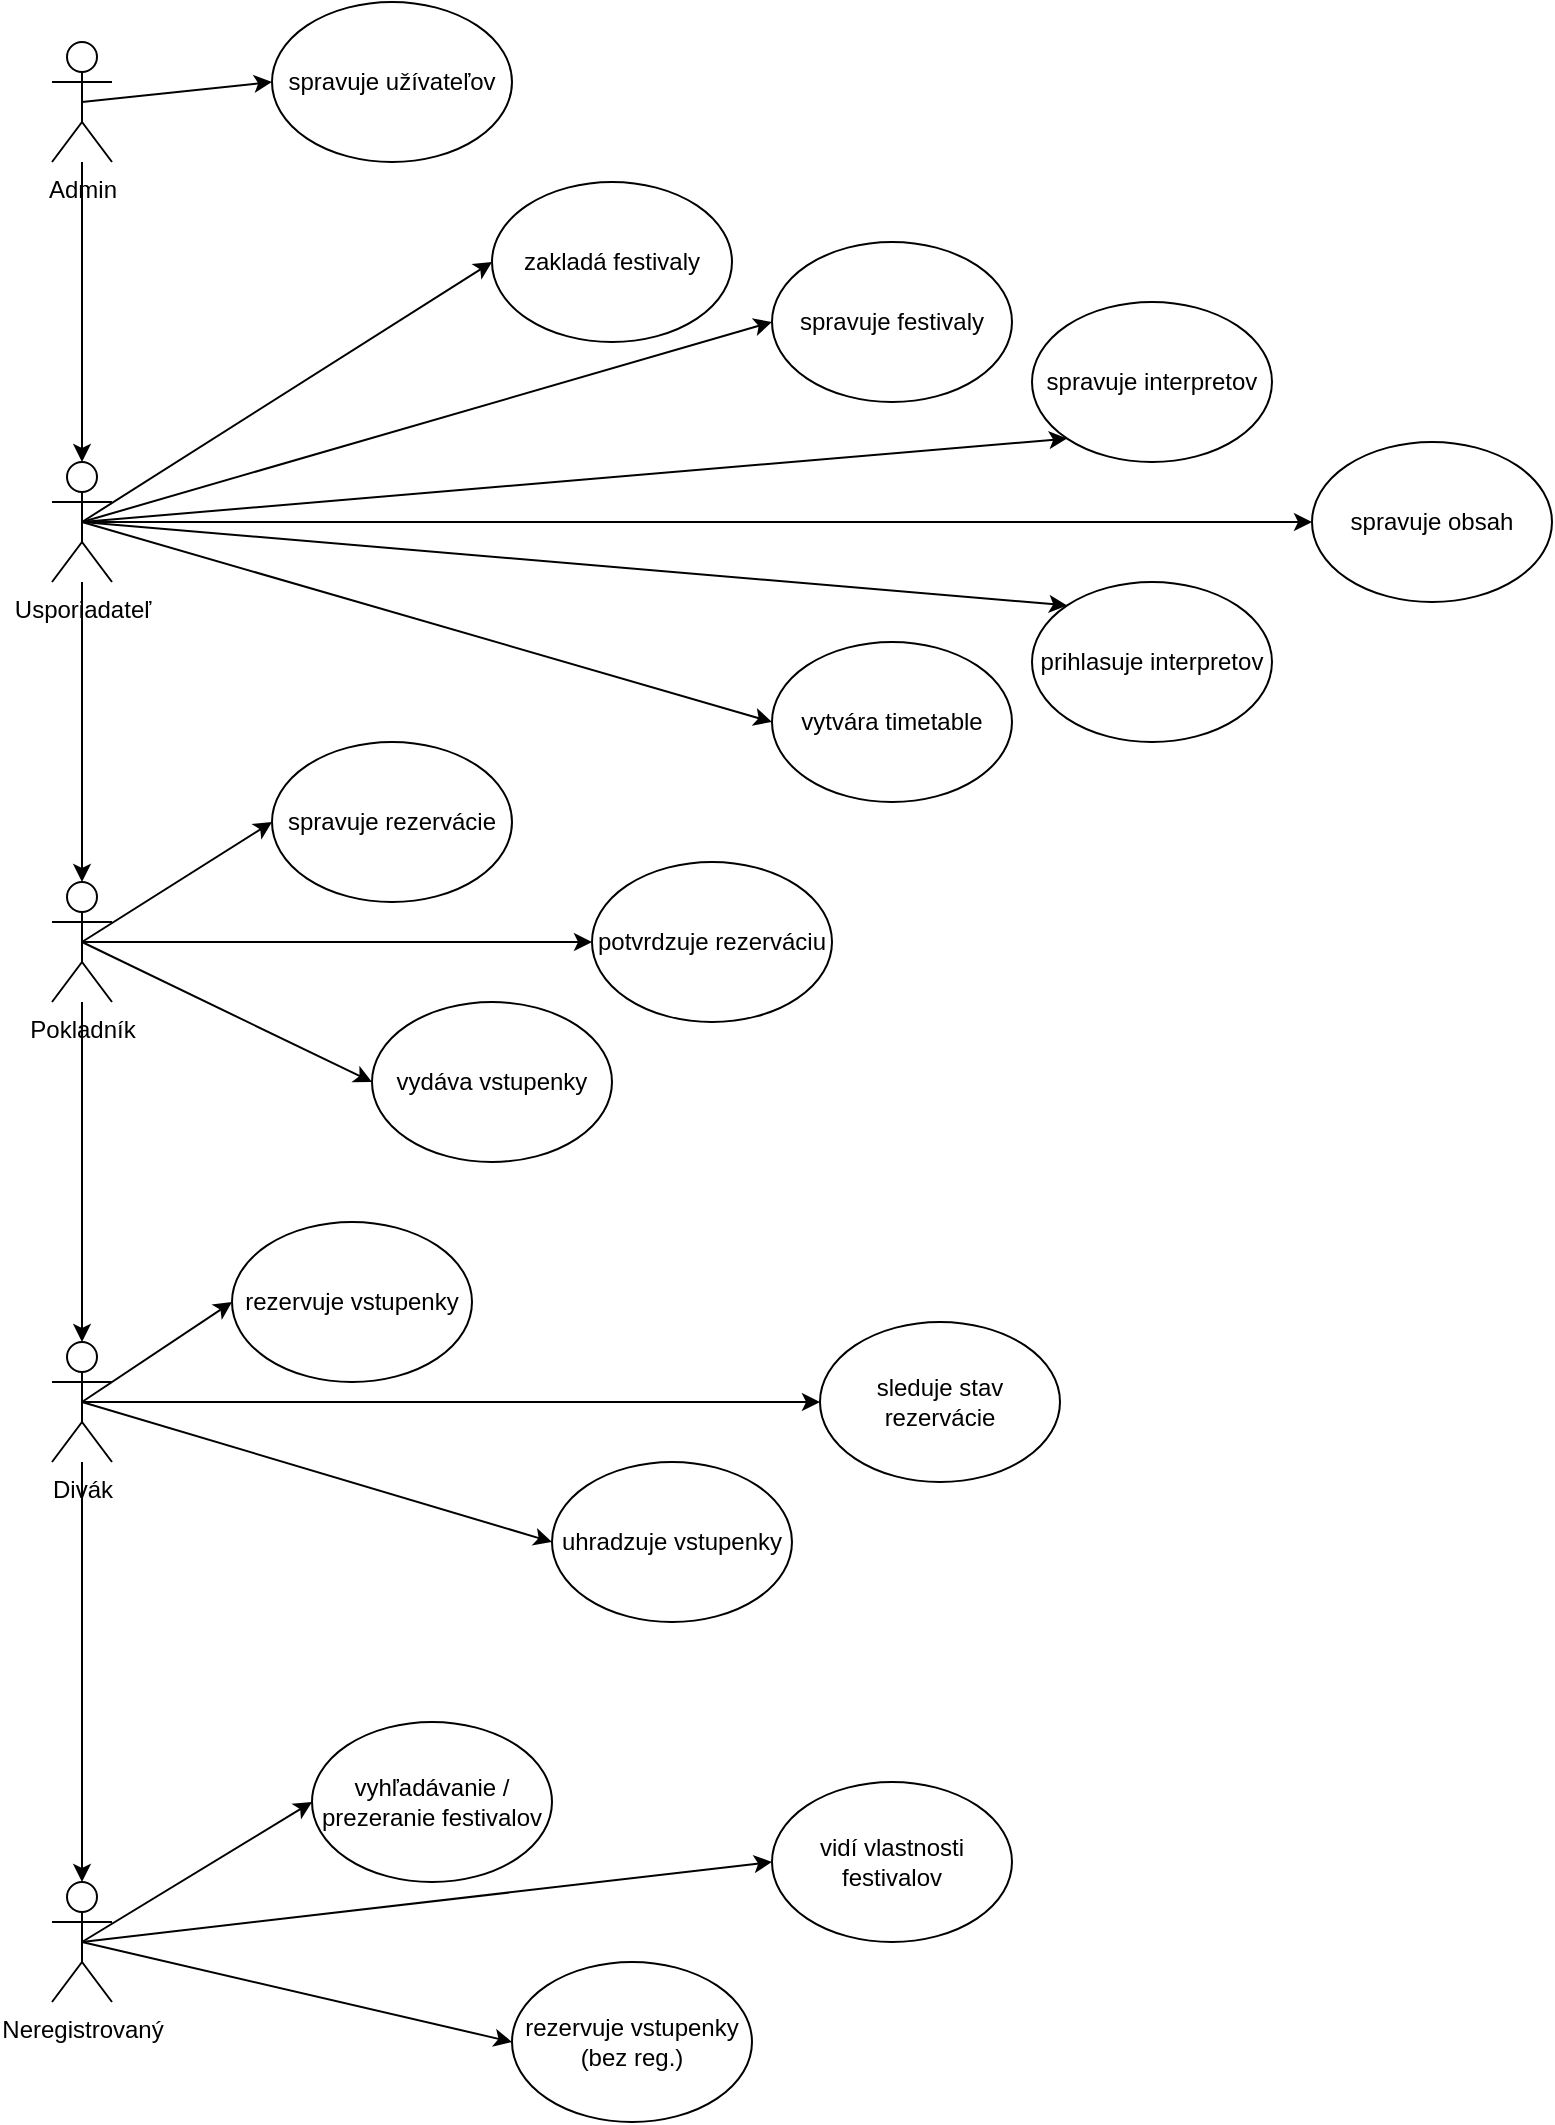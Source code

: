 <mxfile version="13.8.5" type="device"><diagram id="Pc1z17wOpfvseOKMmS9q" name="Page-1"><mxGraphModel dx="1038" dy="548" grid="1" gridSize="10" guides="1" tooltips="1" connect="1" arrows="1" fold="1" page="1" pageScale="1" pageWidth="827" pageHeight="1169" math="0" shadow="0"><root><mxCell id="0"/><mxCell id="1" parent="0"/><mxCell id="-QbpPc_0r6DrNwirUs4Q-11" style="edgeStyle=orthogonalEdgeStyle;rounded=0;orthogonalLoop=1;jettySize=auto;html=1;entryX=0.5;entryY=0;entryDx=0;entryDy=0;entryPerimeter=0;" edge="1" parent="1" source="-QbpPc_0r6DrNwirUs4Q-1" target="-QbpPc_0r6DrNwirUs4Q-2"><mxGeometry relative="1" as="geometry"/></mxCell><mxCell id="-QbpPc_0r6DrNwirUs4Q-31" style="edgeStyle=none;rounded=0;jumpStyle=none;orthogonalLoop=1;jettySize=auto;html=1;exitX=0.5;exitY=0.5;exitDx=0;exitDy=0;exitPerimeter=0;entryX=0;entryY=0.5;entryDx=0;entryDy=0;" edge="1" parent="1" source="-QbpPc_0r6DrNwirUs4Q-1" target="-QbpPc_0r6DrNwirUs4Q-8"><mxGeometry relative="1" as="geometry"/></mxCell><mxCell id="-QbpPc_0r6DrNwirUs4Q-1" value="Admin" style="shape=umlActor;verticalLabelPosition=bottom;verticalAlign=top;html=1;outlineConnect=0;" vertex="1" parent="1"><mxGeometry x="30" y="40" width="30" height="60" as="geometry"/></mxCell><mxCell id="-QbpPc_0r6DrNwirUs4Q-12" style="edgeStyle=orthogonalEdgeStyle;rounded=0;orthogonalLoop=1;jettySize=auto;html=1;entryX=0.5;entryY=0;entryDx=0;entryDy=0;entryPerimeter=0;" edge="1" parent="1" source="-QbpPc_0r6DrNwirUs4Q-2" target="-QbpPc_0r6DrNwirUs4Q-3"><mxGeometry relative="1" as="geometry"/></mxCell><mxCell id="-QbpPc_0r6DrNwirUs4Q-25" style="rounded=0;orthogonalLoop=1;jettySize=auto;html=1;exitX=0.5;exitY=0.5;exitDx=0;exitDy=0;exitPerimeter=0;entryX=0;entryY=0.5;entryDx=0;entryDy=0;jumpStyle=none;" edge="1" parent="1" source="-QbpPc_0r6DrNwirUs4Q-2" target="-QbpPc_0r6DrNwirUs4Q-15"><mxGeometry relative="1" as="geometry"/></mxCell><mxCell id="-QbpPc_0r6DrNwirUs4Q-26" style="edgeStyle=none;rounded=0;jumpStyle=none;orthogonalLoop=1;jettySize=auto;html=1;exitX=0.5;exitY=0.5;exitDx=0;exitDy=0;exitPerimeter=0;entryX=0;entryY=0.5;entryDx=0;entryDy=0;" edge="1" parent="1" source="-QbpPc_0r6DrNwirUs4Q-2" target="-QbpPc_0r6DrNwirUs4Q-16"><mxGeometry relative="1" as="geometry"/></mxCell><mxCell id="-QbpPc_0r6DrNwirUs4Q-27" style="edgeStyle=none;rounded=0;jumpStyle=none;orthogonalLoop=1;jettySize=auto;html=1;exitX=0.5;exitY=0.5;exitDx=0;exitDy=0;exitPerimeter=0;entryX=0;entryY=1;entryDx=0;entryDy=0;" edge="1" parent="1" source="-QbpPc_0r6DrNwirUs4Q-2" target="-QbpPc_0r6DrNwirUs4Q-17"><mxGeometry relative="1" as="geometry"/></mxCell><mxCell id="-QbpPc_0r6DrNwirUs4Q-28" style="edgeStyle=none;rounded=0;jumpStyle=none;orthogonalLoop=1;jettySize=auto;html=1;exitX=0.5;exitY=0.5;exitDx=0;exitDy=0;exitPerimeter=0;entryX=0;entryY=0.5;entryDx=0;entryDy=0;" edge="1" parent="1" source="-QbpPc_0r6DrNwirUs4Q-2" target="-QbpPc_0r6DrNwirUs4Q-19"><mxGeometry relative="1" as="geometry"/></mxCell><mxCell id="-QbpPc_0r6DrNwirUs4Q-29" style="edgeStyle=none;rounded=0;jumpStyle=none;orthogonalLoop=1;jettySize=auto;html=1;exitX=0.5;exitY=0.5;exitDx=0;exitDy=0;exitPerimeter=0;entryX=0;entryY=0;entryDx=0;entryDy=0;" edge="1" parent="1" source="-QbpPc_0r6DrNwirUs4Q-2" target="-QbpPc_0r6DrNwirUs4Q-20"><mxGeometry relative="1" as="geometry"/></mxCell><mxCell id="-QbpPc_0r6DrNwirUs4Q-30" style="edgeStyle=none;rounded=0;jumpStyle=none;orthogonalLoop=1;jettySize=auto;html=1;exitX=0.5;exitY=0.5;exitDx=0;exitDy=0;exitPerimeter=0;entryX=0;entryY=0.5;entryDx=0;entryDy=0;" edge="1" parent="1" source="-QbpPc_0r6DrNwirUs4Q-2" target="-QbpPc_0r6DrNwirUs4Q-21"><mxGeometry relative="1" as="geometry"/></mxCell><mxCell id="-QbpPc_0r6DrNwirUs4Q-2" value="Usporiadateľ" style="shape=umlActor;verticalLabelPosition=bottom;verticalAlign=top;html=1;outlineConnect=0;" vertex="1" parent="1"><mxGeometry x="30" y="250" width="30" height="60" as="geometry"/></mxCell><mxCell id="-QbpPc_0r6DrNwirUs4Q-13" style="edgeStyle=orthogonalEdgeStyle;rounded=0;orthogonalLoop=1;jettySize=auto;html=1;entryX=0.5;entryY=0;entryDx=0;entryDy=0;entryPerimeter=0;" edge="1" parent="1" source="-QbpPc_0r6DrNwirUs4Q-3" target="-QbpPc_0r6DrNwirUs4Q-4"><mxGeometry relative="1" as="geometry"/></mxCell><mxCell id="-QbpPc_0r6DrNwirUs4Q-32" style="edgeStyle=none;rounded=0;jumpStyle=none;orthogonalLoop=1;jettySize=auto;html=1;exitX=0.5;exitY=0.5;exitDx=0;exitDy=0;exitPerimeter=0;entryX=0;entryY=0.5;entryDx=0;entryDy=0;" edge="1" parent="1" source="-QbpPc_0r6DrNwirUs4Q-3" target="-QbpPc_0r6DrNwirUs4Q-22"><mxGeometry relative="1" as="geometry"/></mxCell><mxCell id="-QbpPc_0r6DrNwirUs4Q-33" style="edgeStyle=none;rounded=0;jumpStyle=none;orthogonalLoop=1;jettySize=auto;html=1;exitX=0.5;exitY=0.5;exitDx=0;exitDy=0;exitPerimeter=0;entryX=0;entryY=0.5;entryDx=0;entryDy=0;" edge="1" parent="1" source="-QbpPc_0r6DrNwirUs4Q-3" target="-QbpPc_0r6DrNwirUs4Q-23"><mxGeometry relative="1" as="geometry"/></mxCell><mxCell id="-QbpPc_0r6DrNwirUs4Q-34" style="edgeStyle=none;rounded=0;jumpStyle=none;orthogonalLoop=1;jettySize=auto;html=1;exitX=0.5;exitY=0.5;exitDx=0;exitDy=0;exitPerimeter=0;entryX=0;entryY=0.5;entryDx=0;entryDy=0;" edge="1" parent="1" source="-QbpPc_0r6DrNwirUs4Q-3" target="-QbpPc_0r6DrNwirUs4Q-24"><mxGeometry relative="1" as="geometry"/></mxCell><mxCell id="-QbpPc_0r6DrNwirUs4Q-3" value="Pokladník" style="shape=umlActor;verticalLabelPosition=bottom;verticalAlign=top;html=1;outlineConnect=0;" vertex="1" parent="1"><mxGeometry x="30" y="460" width="30" height="60" as="geometry"/></mxCell><mxCell id="-QbpPc_0r6DrNwirUs4Q-14" style="edgeStyle=orthogonalEdgeStyle;rounded=0;orthogonalLoop=1;jettySize=auto;html=1;entryX=0.5;entryY=0;entryDx=0;entryDy=0;entryPerimeter=0;" edge="1" parent="1" source="-QbpPc_0r6DrNwirUs4Q-4" target="-QbpPc_0r6DrNwirUs4Q-5"><mxGeometry relative="1" as="geometry"/></mxCell><mxCell id="-QbpPc_0r6DrNwirUs4Q-36" style="edgeStyle=none;rounded=0;jumpStyle=none;orthogonalLoop=1;jettySize=auto;html=1;exitX=0.5;exitY=0.5;exitDx=0;exitDy=0;exitPerimeter=0;entryX=0;entryY=0.5;entryDx=0;entryDy=0;" edge="1" parent="1" source="-QbpPc_0r6DrNwirUs4Q-4" target="-QbpPc_0r6DrNwirUs4Q-35"><mxGeometry relative="1" as="geometry"/></mxCell><mxCell id="-QbpPc_0r6DrNwirUs4Q-39" style="edgeStyle=none;rounded=0;jumpStyle=none;orthogonalLoop=1;jettySize=auto;html=1;exitX=0.5;exitY=0.5;exitDx=0;exitDy=0;exitPerimeter=0;entryX=0;entryY=0.5;entryDx=0;entryDy=0;" edge="1" parent="1" source="-QbpPc_0r6DrNwirUs4Q-4" target="-QbpPc_0r6DrNwirUs4Q-37"><mxGeometry relative="1" as="geometry"/></mxCell><mxCell id="-QbpPc_0r6DrNwirUs4Q-41" style="edgeStyle=none;rounded=0;jumpStyle=none;orthogonalLoop=1;jettySize=auto;html=1;exitX=0.5;exitY=0.5;exitDx=0;exitDy=0;exitPerimeter=0;entryX=0;entryY=0.5;entryDx=0;entryDy=0;" edge="1" parent="1" source="-QbpPc_0r6DrNwirUs4Q-4" target="-QbpPc_0r6DrNwirUs4Q-40"><mxGeometry relative="1" as="geometry"/></mxCell><mxCell id="-QbpPc_0r6DrNwirUs4Q-4" value="Divák" style="shape=umlActor;verticalLabelPosition=bottom;verticalAlign=top;html=1;outlineConnect=0;" vertex="1" parent="1"><mxGeometry x="30" y="690" width="30" height="60" as="geometry"/></mxCell><mxCell id="-QbpPc_0r6DrNwirUs4Q-43" style="edgeStyle=none;rounded=0;jumpStyle=none;orthogonalLoop=1;jettySize=auto;html=1;exitX=0.5;exitY=0.5;exitDx=0;exitDy=0;exitPerimeter=0;entryX=0;entryY=0.5;entryDx=0;entryDy=0;" edge="1" parent="1" source="-QbpPc_0r6DrNwirUs4Q-5" target="-QbpPc_0r6DrNwirUs4Q-42"><mxGeometry relative="1" as="geometry"/></mxCell><mxCell id="-QbpPc_0r6DrNwirUs4Q-44" style="edgeStyle=none;rounded=0;jumpStyle=none;orthogonalLoop=1;jettySize=auto;html=1;exitX=0.5;exitY=0.5;exitDx=0;exitDy=0;exitPerimeter=0;entryX=0;entryY=0.5;entryDx=0;entryDy=0;" edge="1" parent="1" source="-QbpPc_0r6DrNwirUs4Q-5" target="-QbpPc_0r6DrNwirUs4Q-45"><mxGeometry relative="1" as="geometry"><mxPoint x="370" y="980" as="targetPoint"/></mxGeometry></mxCell><mxCell id="-QbpPc_0r6DrNwirUs4Q-46" style="edgeStyle=none;rounded=0;jumpStyle=none;orthogonalLoop=1;jettySize=auto;html=1;exitX=0.5;exitY=0.5;exitDx=0;exitDy=0;exitPerimeter=0;entryX=0;entryY=0.5;entryDx=0;entryDy=0;" edge="1" parent="1" source="-QbpPc_0r6DrNwirUs4Q-5" target="-QbpPc_0r6DrNwirUs4Q-47"><mxGeometry relative="1" as="geometry"><mxPoint x="260" y="1050" as="targetPoint"/></mxGeometry></mxCell><mxCell id="-QbpPc_0r6DrNwirUs4Q-5" value="Neregistrovaný" style="shape=umlActor;verticalLabelPosition=bottom;verticalAlign=top;html=1;outlineConnect=0;" vertex="1" parent="1"><mxGeometry x="30" y="960" width="30" height="60" as="geometry"/></mxCell><mxCell id="-QbpPc_0r6DrNwirUs4Q-8" value="spravuje užívateľov" style="ellipse;whiteSpace=wrap;html=1;" vertex="1" parent="1"><mxGeometry x="140" y="20" width="120" height="80" as="geometry"/></mxCell><mxCell id="-QbpPc_0r6DrNwirUs4Q-15" value="zakladá festivaly" style="ellipse;whiteSpace=wrap;html=1;" vertex="1" parent="1"><mxGeometry x="250" y="110" width="120" height="80" as="geometry"/></mxCell><mxCell id="-QbpPc_0r6DrNwirUs4Q-16" value="spravuje festivaly" style="ellipse;whiteSpace=wrap;html=1;" vertex="1" parent="1"><mxGeometry x="390" y="140" width="120" height="80" as="geometry"/></mxCell><mxCell id="-QbpPc_0r6DrNwirUs4Q-17" value="spravuje interpretov" style="ellipse;whiteSpace=wrap;html=1;" vertex="1" parent="1"><mxGeometry x="520" y="170" width="120" height="80" as="geometry"/></mxCell><mxCell id="-QbpPc_0r6DrNwirUs4Q-19" value="spravuje obsah" style="ellipse;whiteSpace=wrap;html=1;" vertex="1" parent="1"><mxGeometry x="660" y="240" width="120" height="80" as="geometry"/></mxCell><mxCell id="-QbpPc_0r6DrNwirUs4Q-20" value="prihlasuje interpretov" style="ellipse;whiteSpace=wrap;html=1;" vertex="1" parent="1"><mxGeometry x="520" y="310" width="120" height="80" as="geometry"/></mxCell><mxCell id="-QbpPc_0r6DrNwirUs4Q-21" value="vytvára timetable" style="ellipse;whiteSpace=wrap;html=1;" vertex="1" parent="1"><mxGeometry x="390" y="340" width="120" height="80" as="geometry"/></mxCell><mxCell id="-QbpPc_0r6DrNwirUs4Q-22" value="spravuje rezervácie" style="ellipse;whiteSpace=wrap;html=1;" vertex="1" parent="1"><mxGeometry x="140" y="390" width="120" height="80" as="geometry"/></mxCell><mxCell id="-QbpPc_0r6DrNwirUs4Q-23" value="potvrdzuje rezerváciu" style="ellipse;whiteSpace=wrap;html=1;" vertex="1" parent="1"><mxGeometry x="300" y="450" width="120" height="80" as="geometry"/></mxCell><mxCell id="-QbpPc_0r6DrNwirUs4Q-24" value="vydáva vstupenky" style="ellipse;whiteSpace=wrap;html=1;" vertex="1" parent="1"><mxGeometry x="190" y="520" width="120" height="80" as="geometry"/></mxCell><mxCell id="-QbpPc_0r6DrNwirUs4Q-35" value="rezervuje vstupenky" style="ellipse;whiteSpace=wrap;html=1;" vertex="1" parent="1"><mxGeometry x="120" y="630" width="120" height="80" as="geometry"/></mxCell><mxCell id="-QbpPc_0r6DrNwirUs4Q-37" value="sleduje stav rezervácie" style="ellipse;whiteSpace=wrap;html=1;" vertex="1" parent="1"><mxGeometry x="414" y="680" width="120" height="80" as="geometry"/></mxCell><mxCell id="-QbpPc_0r6DrNwirUs4Q-40" value="uhradzuje vstupenky" style="ellipse;whiteSpace=wrap;html=1;" vertex="1" parent="1"><mxGeometry x="280" y="750" width="120" height="80" as="geometry"/></mxCell><mxCell id="-QbpPc_0r6DrNwirUs4Q-42" value="vyhľadávanie / prezeranie festivalov" style="ellipse;whiteSpace=wrap;html=1;" vertex="1" parent="1"><mxGeometry x="160" y="880" width="120" height="80" as="geometry"/></mxCell><mxCell id="-QbpPc_0r6DrNwirUs4Q-45" value="vidí vlastnosti festivalov" style="ellipse;whiteSpace=wrap;html=1;" vertex="1" parent="1"><mxGeometry x="390" y="910" width="120" height="80" as="geometry"/></mxCell><mxCell id="-QbpPc_0r6DrNwirUs4Q-47" value="rezervuje vstupenky&lt;br&gt;(bez reg.)" style="ellipse;whiteSpace=wrap;html=1;" vertex="1" parent="1"><mxGeometry x="260" y="1000" width="120" height="80" as="geometry"/></mxCell></root></mxGraphModel></diagram></mxfile>